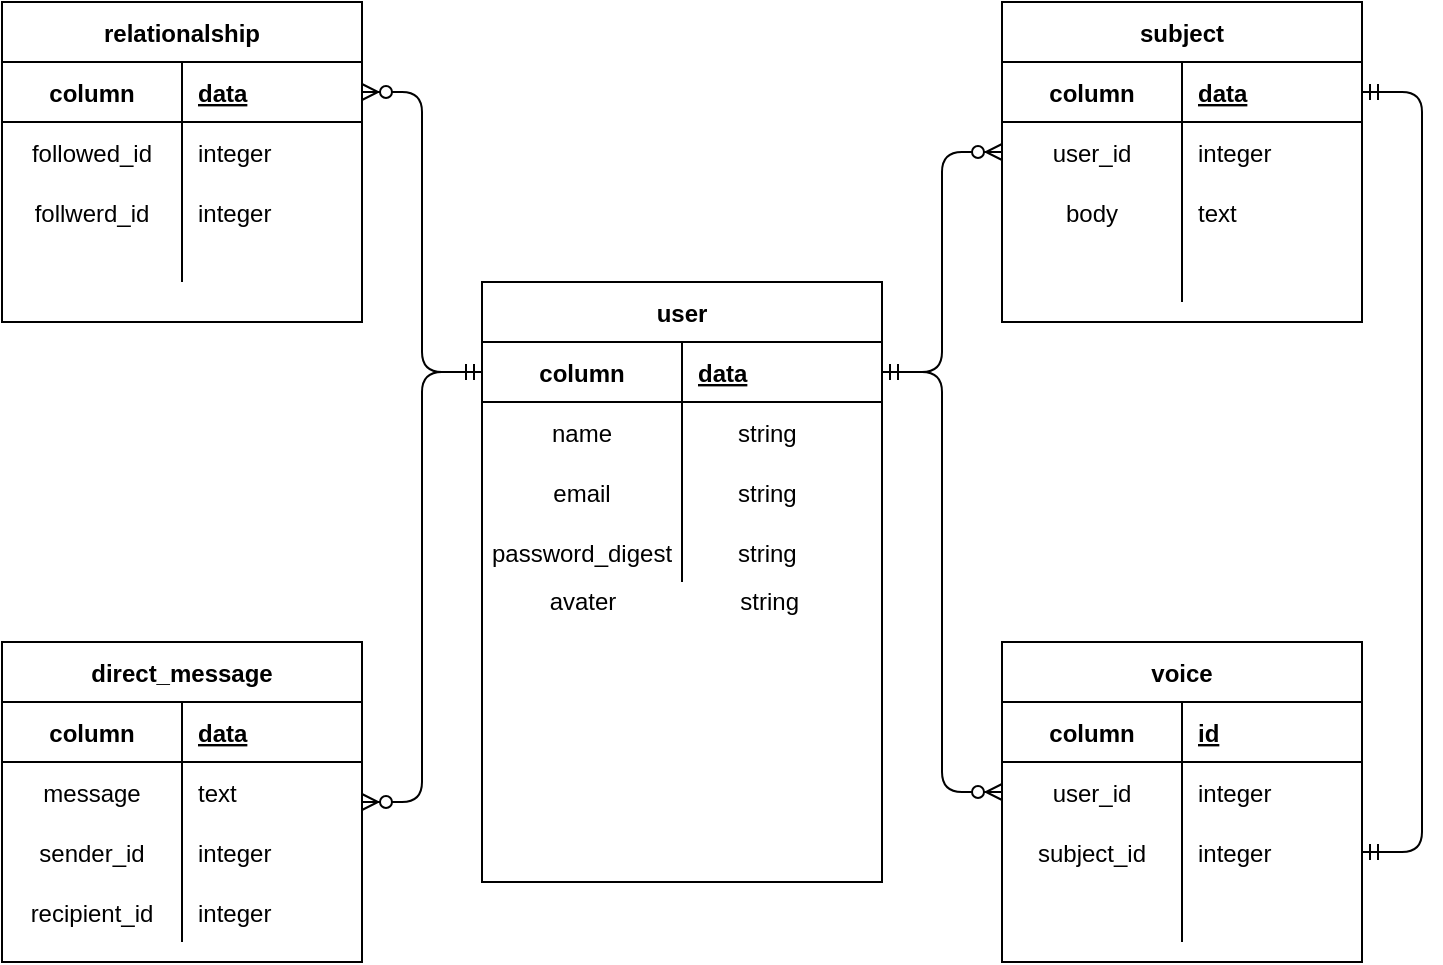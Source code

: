 <mxfile version="14.2.4" type="device"><diagram id="Shbgk6JxGTgyLHixV9YX" name="Page-1"><mxGraphModel dx="404" dy="1127" grid="1" gridSize="10" guides="1" tooltips="1" connect="1" arrows="1" fold="1" page="1" pageScale="1" pageWidth="1600" pageHeight="900" math="0" shadow="0"><root><mxCell id="0"/><mxCell id="1" parent="0"/><mxCell id="e-Yt6q_Q6X54YonrIi56-29" value="user" style="shape=table;startSize=30;container=1;collapsible=1;childLayout=tableLayout;fixedRows=1;rowLines=0;fontStyle=1;align=center;resizeLast=1;" vertex="1" parent="1"><mxGeometry x="710" y="340" width="200" height="300" as="geometry"><mxRectangle x="710" y="360" width="60" height="30" as="alternateBounds"/></mxGeometry></mxCell><mxCell id="e-Yt6q_Q6X54YonrIi56-30" value="" style="shape=partialRectangle;collapsible=0;dropTarget=0;pointerEvents=0;fillColor=none;top=0;left=0;bottom=1;right=0;points=[[0,0.5],[1,0.5]];portConstraint=eastwest;" vertex="1" parent="e-Yt6q_Q6X54YonrIi56-29"><mxGeometry y="30" width="200" height="30" as="geometry"/></mxCell><mxCell id="e-Yt6q_Q6X54YonrIi56-31" value="column" style="shape=partialRectangle;connectable=0;fillColor=none;top=0;left=0;bottom=0;right=0;fontStyle=1;overflow=hidden;" vertex="1" parent="e-Yt6q_Q6X54YonrIi56-30"><mxGeometry width="100" height="30" as="geometry"/></mxCell><mxCell id="e-Yt6q_Q6X54YonrIi56-32" value="data" style="shape=partialRectangle;connectable=0;fillColor=none;top=0;left=0;bottom=0;right=0;align=left;spacingLeft=6;fontStyle=5;overflow=hidden;" vertex="1" parent="e-Yt6q_Q6X54YonrIi56-30"><mxGeometry x="100" width="100" height="30" as="geometry"/></mxCell><mxCell id="e-Yt6q_Q6X54YonrIi56-33" value="" style="shape=partialRectangle;collapsible=0;dropTarget=0;pointerEvents=0;fillColor=none;top=0;left=0;bottom=0;right=0;points=[[0,0.5],[1,0.5]];portConstraint=eastwest;" vertex="1" parent="e-Yt6q_Q6X54YonrIi56-29"><mxGeometry y="60" width="200" height="30" as="geometry"/></mxCell><mxCell id="e-Yt6q_Q6X54YonrIi56-34" value="name" style="shape=partialRectangle;connectable=0;fillColor=none;top=0;left=0;bottom=0;right=0;editable=1;overflow=hidden;" vertex="1" parent="e-Yt6q_Q6X54YonrIi56-33"><mxGeometry width="100" height="30" as="geometry"/></mxCell><mxCell id="e-Yt6q_Q6X54YonrIi56-35" value="      string" style="shape=partialRectangle;connectable=0;fillColor=none;top=0;left=0;bottom=0;right=0;align=left;spacingLeft=6;overflow=hidden;" vertex="1" parent="e-Yt6q_Q6X54YonrIi56-33"><mxGeometry x="100" width="100" height="30" as="geometry"/></mxCell><mxCell id="e-Yt6q_Q6X54YonrIi56-36" value="" style="shape=partialRectangle;collapsible=0;dropTarget=0;pointerEvents=0;fillColor=none;top=0;left=0;bottom=0;right=0;points=[[0,0.5],[1,0.5]];portConstraint=eastwest;" vertex="1" parent="e-Yt6q_Q6X54YonrIi56-29"><mxGeometry y="90" width="200" height="30" as="geometry"/></mxCell><mxCell id="e-Yt6q_Q6X54YonrIi56-37" value="email" style="shape=partialRectangle;connectable=0;fillColor=none;top=0;left=0;bottom=0;right=0;editable=1;overflow=hidden;" vertex="1" parent="e-Yt6q_Q6X54YonrIi56-36"><mxGeometry width="100" height="30" as="geometry"/></mxCell><mxCell id="e-Yt6q_Q6X54YonrIi56-38" value="      string" style="shape=partialRectangle;connectable=0;fillColor=none;top=0;left=0;bottom=0;right=0;align=left;spacingLeft=6;overflow=hidden;" vertex="1" parent="e-Yt6q_Q6X54YonrIi56-36"><mxGeometry x="100" width="100" height="30" as="geometry"/></mxCell><mxCell id="e-Yt6q_Q6X54YonrIi56-39" value="" style="shape=partialRectangle;collapsible=0;dropTarget=0;pointerEvents=0;fillColor=none;top=0;left=0;bottom=0;right=0;points=[[0,0.5],[1,0.5]];portConstraint=eastwest;" vertex="1" parent="e-Yt6q_Q6X54YonrIi56-29"><mxGeometry y="120" width="200" height="30" as="geometry"/></mxCell><mxCell id="e-Yt6q_Q6X54YonrIi56-40" value="password_digest" style="shape=partialRectangle;connectable=0;fillColor=none;top=0;left=0;bottom=0;right=0;editable=1;overflow=hidden;" vertex="1" parent="e-Yt6q_Q6X54YonrIi56-39"><mxGeometry width="100" height="30" as="geometry"/></mxCell><mxCell id="e-Yt6q_Q6X54YonrIi56-41" value="      string" style="shape=partialRectangle;connectable=0;fillColor=none;top=0;left=0;bottom=0;right=0;align=left;spacingLeft=6;overflow=hidden;" vertex="1" parent="e-Yt6q_Q6X54YonrIi56-39"><mxGeometry x="100" width="100" height="30" as="geometry"/></mxCell><mxCell id="e-Yt6q_Q6X54YonrIi56-69" value="voice" style="shape=table;startSize=30;container=1;collapsible=1;childLayout=tableLayout;fixedRows=1;rowLines=0;fontStyle=1;align=center;resizeLast=1;" vertex="1" parent="1"><mxGeometry x="970" y="520" width="180" height="160" as="geometry"/></mxCell><mxCell id="e-Yt6q_Q6X54YonrIi56-70" value="" style="shape=partialRectangle;collapsible=0;dropTarget=0;pointerEvents=0;fillColor=none;top=0;left=0;bottom=1;right=0;points=[[0,0.5],[1,0.5]];portConstraint=eastwest;" vertex="1" parent="e-Yt6q_Q6X54YonrIi56-69"><mxGeometry y="30" width="180" height="30" as="geometry"/></mxCell><mxCell id="e-Yt6q_Q6X54YonrIi56-71" value="column" style="shape=partialRectangle;connectable=0;fillColor=none;top=0;left=0;bottom=0;right=0;fontStyle=1;overflow=hidden;" vertex="1" parent="e-Yt6q_Q6X54YonrIi56-70"><mxGeometry width="90" height="30" as="geometry"/></mxCell><mxCell id="e-Yt6q_Q6X54YonrIi56-72" value="id" style="shape=partialRectangle;connectable=0;fillColor=none;top=0;left=0;bottom=0;right=0;align=left;spacingLeft=6;fontStyle=5;overflow=hidden;" vertex="1" parent="e-Yt6q_Q6X54YonrIi56-70"><mxGeometry x="90" width="90" height="30" as="geometry"/></mxCell><mxCell id="e-Yt6q_Q6X54YonrIi56-73" value="" style="shape=partialRectangle;collapsible=0;dropTarget=0;pointerEvents=0;fillColor=none;top=0;left=0;bottom=0;right=0;points=[[0,0.5],[1,0.5]];portConstraint=eastwest;" vertex="1" parent="e-Yt6q_Q6X54YonrIi56-69"><mxGeometry y="60" width="180" height="30" as="geometry"/></mxCell><mxCell id="e-Yt6q_Q6X54YonrIi56-74" value="user_id" style="shape=partialRectangle;connectable=0;fillColor=none;top=0;left=0;bottom=0;right=0;editable=1;overflow=hidden;" vertex="1" parent="e-Yt6q_Q6X54YonrIi56-73"><mxGeometry width="90" height="30" as="geometry"/></mxCell><mxCell id="e-Yt6q_Q6X54YonrIi56-75" value="integer" style="shape=partialRectangle;connectable=0;fillColor=none;top=0;left=0;bottom=0;right=0;align=left;spacingLeft=6;overflow=hidden;" vertex="1" parent="e-Yt6q_Q6X54YonrIi56-73"><mxGeometry x="90" width="90" height="30" as="geometry"/></mxCell><mxCell id="e-Yt6q_Q6X54YonrIi56-76" value="" style="shape=partialRectangle;collapsible=0;dropTarget=0;pointerEvents=0;fillColor=none;top=0;left=0;bottom=0;right=0;points=[[0,0.5],[1,0.5]];portConstraint=eastwest;" vertex="1" parent="e-Yt6q_Q6X54YonrIi56-69"><mxGeometry y="90" width="180" height="30" as="geometry"/></mxCell><mxCell id="e-Yt6q_Q6X54YonrIi56-77" value="subject_id" style="shape=partialRectangle;connectable=0;fillColor=none;top=0;left=0;bottom=0;right=0;editable=1;overflow=hidden;" vertex="1" parent="e-Yt6q_Q6X54YonrIi56-76"><mxGeometry width="90" height="30" as="geometry"/></mxCell><mxCell id="e-Yt6q_Q6X54YonrIi56-78" value="integer" style="shape=partialRectangle;connectable=0;fillColor=none;top=0;left=0;bottom=0;right=0;align=left;spacingLeft=6;overflow=hidden;" vertex="1" parent="e-Yt6q_Q6X54YonrIi56-76"><mxGeometry x="90" width="90" height="30" as="geometry"/></mxCell><mxCell id="e-Yt6q_Q6X54YonrIi56-79" value="" style="shape=partialRectangle;collapsible=0;dropTarget=0;pointerEvents=0;fillColor=none;top=0;left=0;bottom=0;right=0;points=[[0,0.5],[1,0.5]];portConstraint=eastwest;" vertex="1" parent="e-Yt6q_Q6X54YonrIi56-69"><mxGeometry y="120" width="180" height="30" as="geometry"/></mxCell><mxCell id="e-Yt6q_Q6X54YonrIi56-80" value="" style="shape=partialRectangle;connectable=0;fillColor=none;top=0;left=0;bottom=0;right=0;editable=1;overflow=hidden;" vertex="1" parent="e-Yt6q_Q6X54YonrIi56-79"><mxGeometry width="90" height="30" as="geometry"/></mxCell><mxCell id="e-Yt6q_Q6X54YonrIi56-81" value="" style="shape=partialRectangle;connectable=0;fillColor=none;top=0;left=0;bottom=0;right=0;align=left;spacingLeft=6;overflow=hidden;" vertex="1" parent="e-Yt6q_Q6X54YonrIi56-79"><mxGeometry x="90" width="90" height="30" as="geometry"/></mxCell><mxCell id="e-Yt6q_Q6X54YonrIi56-86" value="subject" style="shape=table;startSize=30;container=1;collapsible=1;childLayout=tableLayout;fixedRows=1;rowLines=0;fontStyle=1;align=center;resizeLast=1;" vertex="1" parent="1"><mxGeometry x="970" y="200" width="180" height="160" as="geometry"/></mxCell><mxCell id="e-Yt6q_Q6X54YonrIi56-87" value="" style="shape=partialRectangle;collapsible=0;dropTarget=0;pointerEvents=0;fillColor=none;top=0;left=0;bottom=1;right=0;points=[[0,0.5],[1,0.5]];portConstraint=eastwest;" vertex="1" parent="e-Yt6q_Q6X54YonrIi56-86"><mxGeometry y="30" width="180" height="30" as="geometry"/></mxCell><mxCell id="e-Yt6q_Q6X54YonrIi56-88" value="column" style="shape=partialRectangle;connectable=0;fillColor=none;top=0;left=0;bottom=0;right=0;fontStyle=1;overflow=hidden;" vertex="1" parent="e-Yt6q_Q6X54YonrIi56-87"><mxGeometry width="90" height="30" as="geometry"/></mxCell><mxCell id="e-Yt6q_Q6X54YonrIi56-89" value="data" style="shape=partialRectangle;connectable=0;fillColor=none;top=0;left=0;bottom=0;right=0;align=left;spacingLeft=6;fontStyle=5;overflow=hidden;" vertex="1" parent="e-Yt6q_Q6X54YonrIi56-87"><mxGeometry x="90" width="90" height="30" as="geometry"/></mxCell><mxCell id="e-Yt6q_Q6X54YonrIi56-90" value="" style="shape=partialRectangle;collapsible=0;dropTarget=0;pointerEvents=0;fillColor=none;top=0;left=0;bottom=0;right=0;points=[[0,0.5],[1,0.5]];portConstraint=eastwest;" vertex="1" parent="e-Yt6q_Q6X54YonrIi56-86"><mxGeometry y="60" width="180" height="30" as="geometry"/></mxCell><mxCell id="e-Yt6q_Q6X54YonrIi56-91" value="user_id" style="shape=partialRectangle;connectable=0;fillColor=none;top=0;left=0;bottom=0;right=0;editable=1;overflow=hidden;" vertex="1" parent="e-Yt6q_Q6X54YonrIi56-90"><mxGeometry width="90" height="30" as="geometry"/></mxCell><mxCell id="e-Yt6q_Q6X54YonrIi56-92" value="integer" style="shape=partialRectangle;connectable=0;fillColor=none;top=0;left=0;bottom=0;right=0;align=left;spacingLeft=6;overflow=hidden;" vertex="1" parent="e-Yt6q_Q6X54YonrIi56-90"><mxGeometry x="90" width="90" height="30" as="geometry"/></mxCell><mxCell id="e-Yt6q_Q6X54YonrIi56-93" value="" style="shape=partialRectangle;collapsible=0;dropTarget=0;pointerEvents=0;fillColor=none;top=0;left=0;bottom=0;right=0;points=[[0,0.5],[1,0.5]];portConstraint=eastwest;" vertex="1" parent="e-Yt6q_Q6X54YonrIi56-86"><mxGeometry y="90" width="180" height="30" as="geometry"/></mxCell><mxCell id="e-Yt6q_Q6X54YonrIi56-94" value="body" style="shape=partialRectangle;connectable=0;fillColor=none;top=0;left=0;bottom=0;right=0;editable=1;overflow=hidden;" vertex="1" parent="e-Yt6q_Q6X54YonrIi56-93"><mxGeometry width="90" height="30" as="geometry"/></mxCell><mxCell id="e-Yt6q_Q6X54YonrIi56-95" value="text" style="shape=partialRectangle;connectable=0;fillColor=none;top=0;left=0;bottom=0;right=0;align=left;spacingLeft=6;overflow=hidden;" vertex="1" parent="e-Yt6q_Q6X54YonrIi56-93"><mxGeometry x="90" width="90" height="30" as="geometry"/></mxCell><mxCell id="e-Yt6q_Q6X54YonrIi56-96" value="" style="shape=partialRectangle;collapsible=0;dropTarget=0;pointerEvents=0;fillColor=none;top=0;left=0;bottom=0;right=0;points=[[0,0.5],[1,0.5]];portConstraint=eastwest;" vertex="1" parent="e-Yt6q_Q6X54YonrIi56-86"><mxGeometry y="120" width="180" height="30" as="geometry"/></mxCell><mxCell id="e-Yt6q_Q6X54YonrIi56-97" value="" style="shape=partialRectangle;connectable=0;fillColor=none;top=0;left=0;bottom=0;right=0;editable=1;overflow=hidden;" vertex="1" parent="e-Yt6q_Q6X54YonrIi56-96"><mxGeometry width="90" height="30" as="geometry"/></mxCell><mxCell id="e-Yt6q_Q6X54YonrIi56-98" value="" style="shape=partialRectangle;connectable=0;fillColor=none;top=0;left=0;bottom=0;right=0;align=left;spacingLeft=6;overflow=hidden;" vertex="1" parent="e-Yt6q_Q6X54YonrIi56-96"><mxGeometry x="90" width="90" height="30" as="geometry"/></mxCell><mxCell id="e-Yt6q_Q6X54YonrIi56-99" value="" style="edgeStyle=entityRelationEdgeStyle;fontSize=12;html=1;endArrow=ERzeroToMany;startArrow=ERmandOne;" edge="1" parent="1" source="e-Yt6q_Q6X54YonrIi56-30" target="e-Yt6q_Q6X54YonrIi56-90"><mxGeometry width="100" height="100" relative="1" as="geometry"><mxPoint x="920" y="505" as="sourcePoint"/><mxPoint x="1061.421" y="405" as="targetPoint"/></mxGeometry></mxCell><mxCell id="e-Yt6q_Q6X54YonrIi56-100" value="" style="edgeStyle=entityRelationEdgeStyle;fontSize=12;html=1;endArrow=ERzeroToMany;startArrow=ERmandOne;entryX=0;entryY=0.5;entryDx=0;entryDy=0;" edge="1" parent="1" source="e-Yt6q_Q6X54YonrIi56-30" target="e-Yt6q_Q6X54YonrIi56-73"><mxGeometry width="100" height="100" relative="1" as="geometry"><mxPoint x="860" y="600" as="sourcePoint"/><mxPoint x="960" y="500" as="targetPoint"/></mxGeometry></mxCell><mxCell id="e-Yt6q_Q6X54YonrIi56-102" value="" style="edgeStyle=entityRelationEdgeStyle;fontSize=12;html=1;endArrow=ERmandOne;startArrow=ERmandOne;" edge="1" parent="1" source="e-Yt6q_Q6X54YonrIi56-76" target="e-Yt6q_Q6X54YonrIi56-87"><mxGeometry width="100" height="100" relative="1" as="geometry"><mxPoint x="1160" y="470" as="sourcePoint"/><mxPoint x="1260" y="370" as="targetPoint"/></mxGeometry></mxCell><mxCell id="e-Yt6q_Q6X54YonrIi56-103" value="relationalship" style="shape=table;startSize=30;container=1;collapsible=1;childLayout=tableLayout;fixedRows=1;rowLines=0;fontStyle=1;align=center;resizeLast=1;" vertex="1" parent="1"><mxGeometry x="470" y="200" width="180" height="160" as="geometry"/></mxCell><mxCell id="e-Yt6q_Q6X54YonrIi56-104" value="" style="shape=partialRectangle;collapsible=0;dropTarget=0;pointerEvents=0;fillColor=none;top=0;left=0;bottom=1;right=0;points=[[0,0.5],[1,0.5]];portConstraint=eastwest;" vertex="1" parent="e-Yt6q_Q6X54YonrIi56-103"><mxGeometry y="30" width="180" height="30" as="geometry"/></mxCell><mxCell id="e-Yt6q_Q6X54YonrIi56-105" value="column" style="shape=partialRectangle;connectable=0;fillColor=none;top=0;left=0;bottom=0;right=0;fontStyle=1;overflow=hidden;" vertex="1" parent="e-Yt6q_Q6X54YonrIi56-104"><mxGeometry width="90" height="30" as="geometry"/></mxCell><mxCell id="e-Yt6q_Q6X54YonrIi56-106" value="data" style="shape=partialRectangle;connectable=0;fillColor=none;top=0;left=0;bottom=0;right=0;align=left;spacingLeft=6;fontStyle=5;overflow=hidden;" vertex="1" parent="e-Yt6q_Q6X54YonrIi56-104"><mxGeometry x="90" width="90" height="30" as="geometry"/></mxCell><mxCell id="e-Yt6q_Q6X54YonrIi56-107" value="" style="shape=partialRectangle;collapsible=0;dropTarget=0;pointerEvents=0;fillColor=none;top=0;left=0;bottom=0;right=0;points=[[0,0.5],[1,0.5]];portConstraint=eastwest;" vertex="1" parent="e-Yt6q_Q6X54YonrIi56-103"><mxGeometry y="60" width="180" height="30" as="geometry"/></mxCell><mxCell id="e-Yt6q_Q6X54YonrIi56-108" value="followed_id" style="shape=partialRectangle;connectable=0;fillColor=none;top=0;left=0;bottom=0;right=0;editable=1;overflow=hidden;" vertex="1" parent="e-Yt6q_Q6X54YonrIi56-107"><mxGeometry width="90" height="30" as="geometry"/></mxCell><mxCell id="e-Yt6q_Q6X54YonrIi56-109" value="integer" style="shape=partialRectangle;connectable=0;fillColor=none;top=0;left=0;bottom=0;right=0;align=left;spacingLeft=6;overflow=hidden;" vertex="1" parent="e-Yt6q_Q6X54YonrIi56-107"><mxGeometry x="90" width="90" height="30" as="geometry"/></mxCell><mxCell id="e-Yt6q_Q6X54YonrIi56-110" value="" style="shape=partialRectangle;collapsible=0;dropTarget=0;pointerEvents=0;fillColor=none;top=0;left=0;bottom=0;right=0;points=[[0,0.5],[1,0.5]];portConstraint=eastwest;" vertex="1" parent="e-Yt6q_Q6X54YonrIi56-103"><mxGeometry y="90" width="180" height="30" as="geometry"/></mxCell><mxCell id="e-Yt6q_Q6X54YonrIi56-111" value="follwerd_id" style="shape=partialRectangle;connectable=0;fillColor=none;top=0;left=0;bottom=0;right=0;editable=1;overflow=hidden;" vertex="1" parent="e-Yt6q_Q6X54YonrIi56-110"><mxGeometry width="90" height="30" as="geometry"/></mxCell><mxCell id="e-Yt6q_Q6X54YonrIi56-112" value="integer" style="shape=partialRectangle;connectable=0;fillColor=none;top=0;left=0;bottom=0;right=0;align=left;spacingLeft=6;overflow=hidden;" vertex="1" parent="e-Yt6q_Q6X54YonrIi56-110"><mxGeometry x="90" width="90" height="30" as="geometry"/></mxCell><mxCell id="e-Yt6q_Q6X54YonrIi56-113" value="" style="shape=partialRectangle;collapsible=0;dropTarget=0;pointerEvents=0;fillColor=none;top=0;left=0;bottom=0;right=0;points=[[0,0.5],[1,0.5]];portConstraint=eastwest;" vertex="1" parent="e-Yt6q_Q6X54YonrIi56-103"><mxGeometry y="120" width="180" height="20" as="geometry"/></mxCell><mxCell id="e-Yt6q_Q6X54YonrIi56-114" value="" style="shape=partialRectangle;connectable=0;fillColor=none;top=0;left=0;bottom=0;right=0;editable=1;overflow=hidden;" vertex="1" parent="e-Yt6q_Q6X54YonrIi56-113"><mxGeometry width="90" height="20" as="geometry"/></mxCell><mxCell id="e-Yt6q_Q6X54YonrIi56-115" value="" style="shape=partialRectangle;connectable=0;fillColor=none;top=0;left=0;bottom=0;right=0;align=left;spacingLeft=6;overflow=hidden;" vertex="1" parent="e-Yt6q_Q6X54YonrIi56-113"><mxGeometry x="90" width="90" height="20" as="geometry"/></mxCell><mxCell id="e-Yt6q_Q6X54YonrIi56-116" value="direct_message" style="shape=table;startSize=30;container=1;collapsible=1;childLayout=tableLayout;fixedRows=1;rowLines=0;fontStyle=1;align=center;resizeLast=1;" vertex="1" parent="1"><mxGeometry x="470" y="520" width="180" height="160" as="geometry"/></mxCell><mxCell id="e-Yt6q_Q6X54YonrIi56-117" value="" style="shape=partialRectangle;collapsible=0;dropTarget=0;pointerEvents=0;fillColor=none;top=0;left=0;bottom=1;right=0;points=[[0,0.5],[1,0.5]];portConstraint=eastwest;" vertex="1" parent="e-Yt6q_Q6X54YonrIi56-116"><mxGeometry y="30" width="180" height="30" as="geometry"/></mxCell><mxCell id="e-Yt6q_Q6X54YonrIi56-118" value="column" style="shape=partialRectangle;connectable=0;fillColor=none;top=0;left=0;bottom=0;right=0;fontStyle=1;overflow=hidden;" vertex="1" parent="e-Yt6q_Q6X54YonrIi56-117"><mxGeometry width="90" height="30" as="geometry"/></mxCell><mxCell id="e-Yt6q_Q6X54YonrIi56-119" value="data" style="shape=partialRectangle;connectable=0;fillColor=none;top=0;left=0;bottom=0;right=0;align=left;spacingLeft=6;fontStyle=5;overflow=hidden;" vertex="1" parent="e-Yt6q_Q6X54YonrIi56-117"><mxGeometry x="90" width="90" height="30" as="geometry"/></mxCell><mxCell id="e-Yt6q_Q6X54YonrIi56-120" value="" style="shape=partialRectangle;collapsible=0;dropTarget=0;pointerEvents=0;fillColor=none;top=0;left=0;bottom=0;right=0;points=[[0,0.5],[1,0.5]];portConstraint=eastwest;" vertex="1" parent="e-Yt6q_Q6X54YonrIi56-116"><mxGeometry y="60" width="180" height="30" as="geometry"/></mxCell><mxCell id="e-Yt6q_Q6X54YonrIi56-121" value="message" style="shape=partialRectangle;connectable=0;fillColor=none;top=0;left=0;bottom=0;right=0;editable=1;overflow=hidden;" vertex="1" parent="e-Yt6q_Q6X54YonrIi56-120"><mxGeometry width="90" height="30" as="geometry"/></mxCell><mxCell id="e-Yt6q_Q6X54YonrIi56-122" value="text" style="shape=partialRectangle;connectable=0;fillColor=none;top=0;left=0;bottom=0;right=0;align=left;spacingLeft=6;overflow=hidden;" vertex="1" parent="e-Yt6q_Q6X54YonrIi56-120"><mxGeometry x="90" width="90" height="30" as="geometry"/></mxCell><mxCell id="e-Yt6q_Q6X54YonrIi56-123" value="" style="shape=partialRectangle;collapsible=0;dropTarget=0;pointerEvents=0;fillColor=none;top=0;left=0;bottom=0;right=0;points=[[0,0.5],[1,0.5]];portConstraint=eastwest;" vertex="1" parent="e-Yt6q_Q6X54YonrIi56-116"><mxGeometry y="90" width="180" height="30" as="geometry"/></mxCell><mxCell id="e-Yt6q_Q6X54YonrIi56-124" value="sender_id" style="shape=partialRectangle;connectable=0;fillColor=none;top=0;left=0;bottom=0;right=0;editable=1;overflow=hidden;" vertex="1" parent="e-Yt6q_Q6X54YonrIi56-123"><mxGeometry width="90" height="30" as="geometry"/></mxCell><mxCell id="e-Yt6q_Q6X54YonrIi56-125" value="integer" style="shape=partialRectangle;connectable=0;fillColor=none;top=0;left=0;bottom=0;right=0;align=left;spacingLeft=6;overflow=hidden;" vertex="1" parent="e-Yt6q_Q6X54YonrIi56-123"><mxGeometry x="90" width="90" height="30" as="geometry"/></mxCell><mxCell id="e-Yt6q_Q6X54YonrIi56-126" value="" style="shape=partialRectangle;collapsible=0;dropTarget=0;pointerEvents=0;fillColor=none;top=0;left=0;bottom=0;right=0;points=[[0,0.5],[1,0.5]];portConstraint=eastwest;" vertex="1" parent="e-Yt6q_Q6X54YonrIi56-116"><mxGeometry y="120" width="180" height="30" as="geometry"/></mxCell><mxCell id="e-Yt6q_Q6X54YonrIi56-127" value="recipient_id" style="shape=partialRectangle;connectable=0;fillColor=none;top=0;left=0;bottom=0;right=0;editable=1;overflow=hidden;" vertex="1" parent="e-Yt6q_Q6X54YonrIi56-126"><mxGeometry width="90" height="30" as="geometry"/></mxCell><mxCell id="e-Yt6q_Q6X54YonrIi56-128" value="integer" style="shape=partialRectangle;connectable=0;fillColor=none;top=0;left=0;bottom=0;right=0;align=left;spacingLeft=6;overflow=hidden;" vertex="1" parent="e-Yt6q_Q6X54YonrIi56-126"><mxGeometry x="90" width="90" height="30" as="geometry"/></mxCell><mxCell id="e-Yt6q_Q6X54YonrIi56-131" value="" style="edgeStyle=entityRelationEdgeStyle;fontSize=12;html=1;endArrow=ERzeroToMany;startArrow=ERmandOne;" edge="1" parent="1" source="e-Yt6q_Q6X54YonrIi56-30" target="e-Yt6q_Q6X54YonrIi56-116"><mxGeometry width="100" height="100" relative="1" as="geometry"><mxPoint x="700" y="680" as="sourcePoint"/><mxPoint x="800" y="580" as="targetPoint"/></mxGeometry></mxCell><mxCell id="e-Yt6q_Q6X54YonrIi56-132" value="" style="edgeStyle=entityRelationEdgeStyle;fontSize=12;html=1;endArrow=ERzeroToMany;startArrow=ERmandOne;" edge="1" parent="1" source="e-Yt6q_Q6X54YonrIi56-30" target="e-Yt6q_Q6X54YonrIi56-104"><mxGeometry width="100" height="100" relative="1" as="geometry"><mxPoint x="670" y="330" as="sourcePoint"/><mxPoint x="770" y="230" as="targetPoint"/></mxGeometry></mxCell><mxCell id="e-Yt6q_Q6X54YonrIi56-140" value="avater" style="text;html=1;align=center;verticalAlign=middle;resizable=0;points=[];autosize=1;" vertex="1" parent="1"><mxGeometry x="735" y="490" width="50" height="20" as="geometry"/></mxCell><mxCell id="e-Yt6q_Q6X54YonrIi56-141" value="&amp;nbsp; string" style="text;html=1;align=center;verticalAlign=middle;resizable=0;points=[];autosize=1;" vertex="1" parent="1"><mxGeometry x="825" y="490" width="50" height="20" as="geometry"/></mxCell></root></mxGraphModel></diagram></mxfile>
